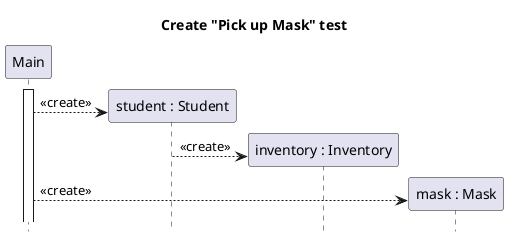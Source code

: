 @startuml student-pickup-mask-create

title Create "Pick up Mask" test
hide footbox

participant "Main" as main
participant "student : Student" as stu
participant "inventory : Inventory" as inv
participant "mask : Mask" as mask

main++
create stu
main --> stu  : <<create>>
create inv
stu --> inv : <<create>>
create mask
main --> mask : <<create>>


@enduml
